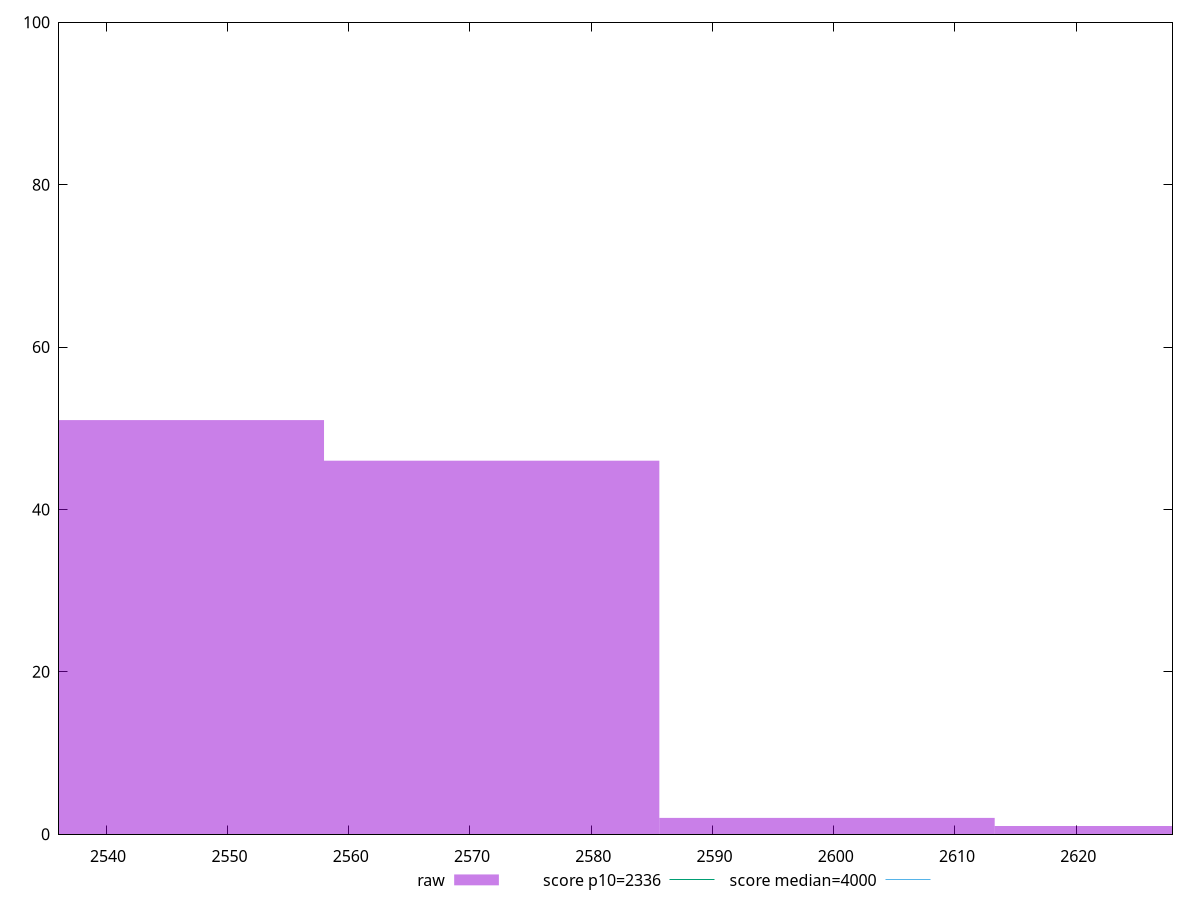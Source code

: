 reset

$raw <<EOF
2571.7955287370132 46
2544.1418133742495 51
2599.4492440997765 2
2627.10295946254 1
EOF

set key outside below
set boxwidth 27.65371536276358
set xrange [2536.114:2627.94]
set yrange [0:100]
set trange [0:100]
set style fill transparent solid 0.5 noborder

set parametric
set terminal svg size 640, 490 enhanced background rgb 'white'
set output "reports/report_00031_2021-02-24T23-18-18.084Z/first-contentful-paint/samples/astro/raw/histogram.svg"

plot $raw title "raw" with boxes, \
     2336,t title "score p10=2336", \
     4000,t title "score median=4000"

reset
